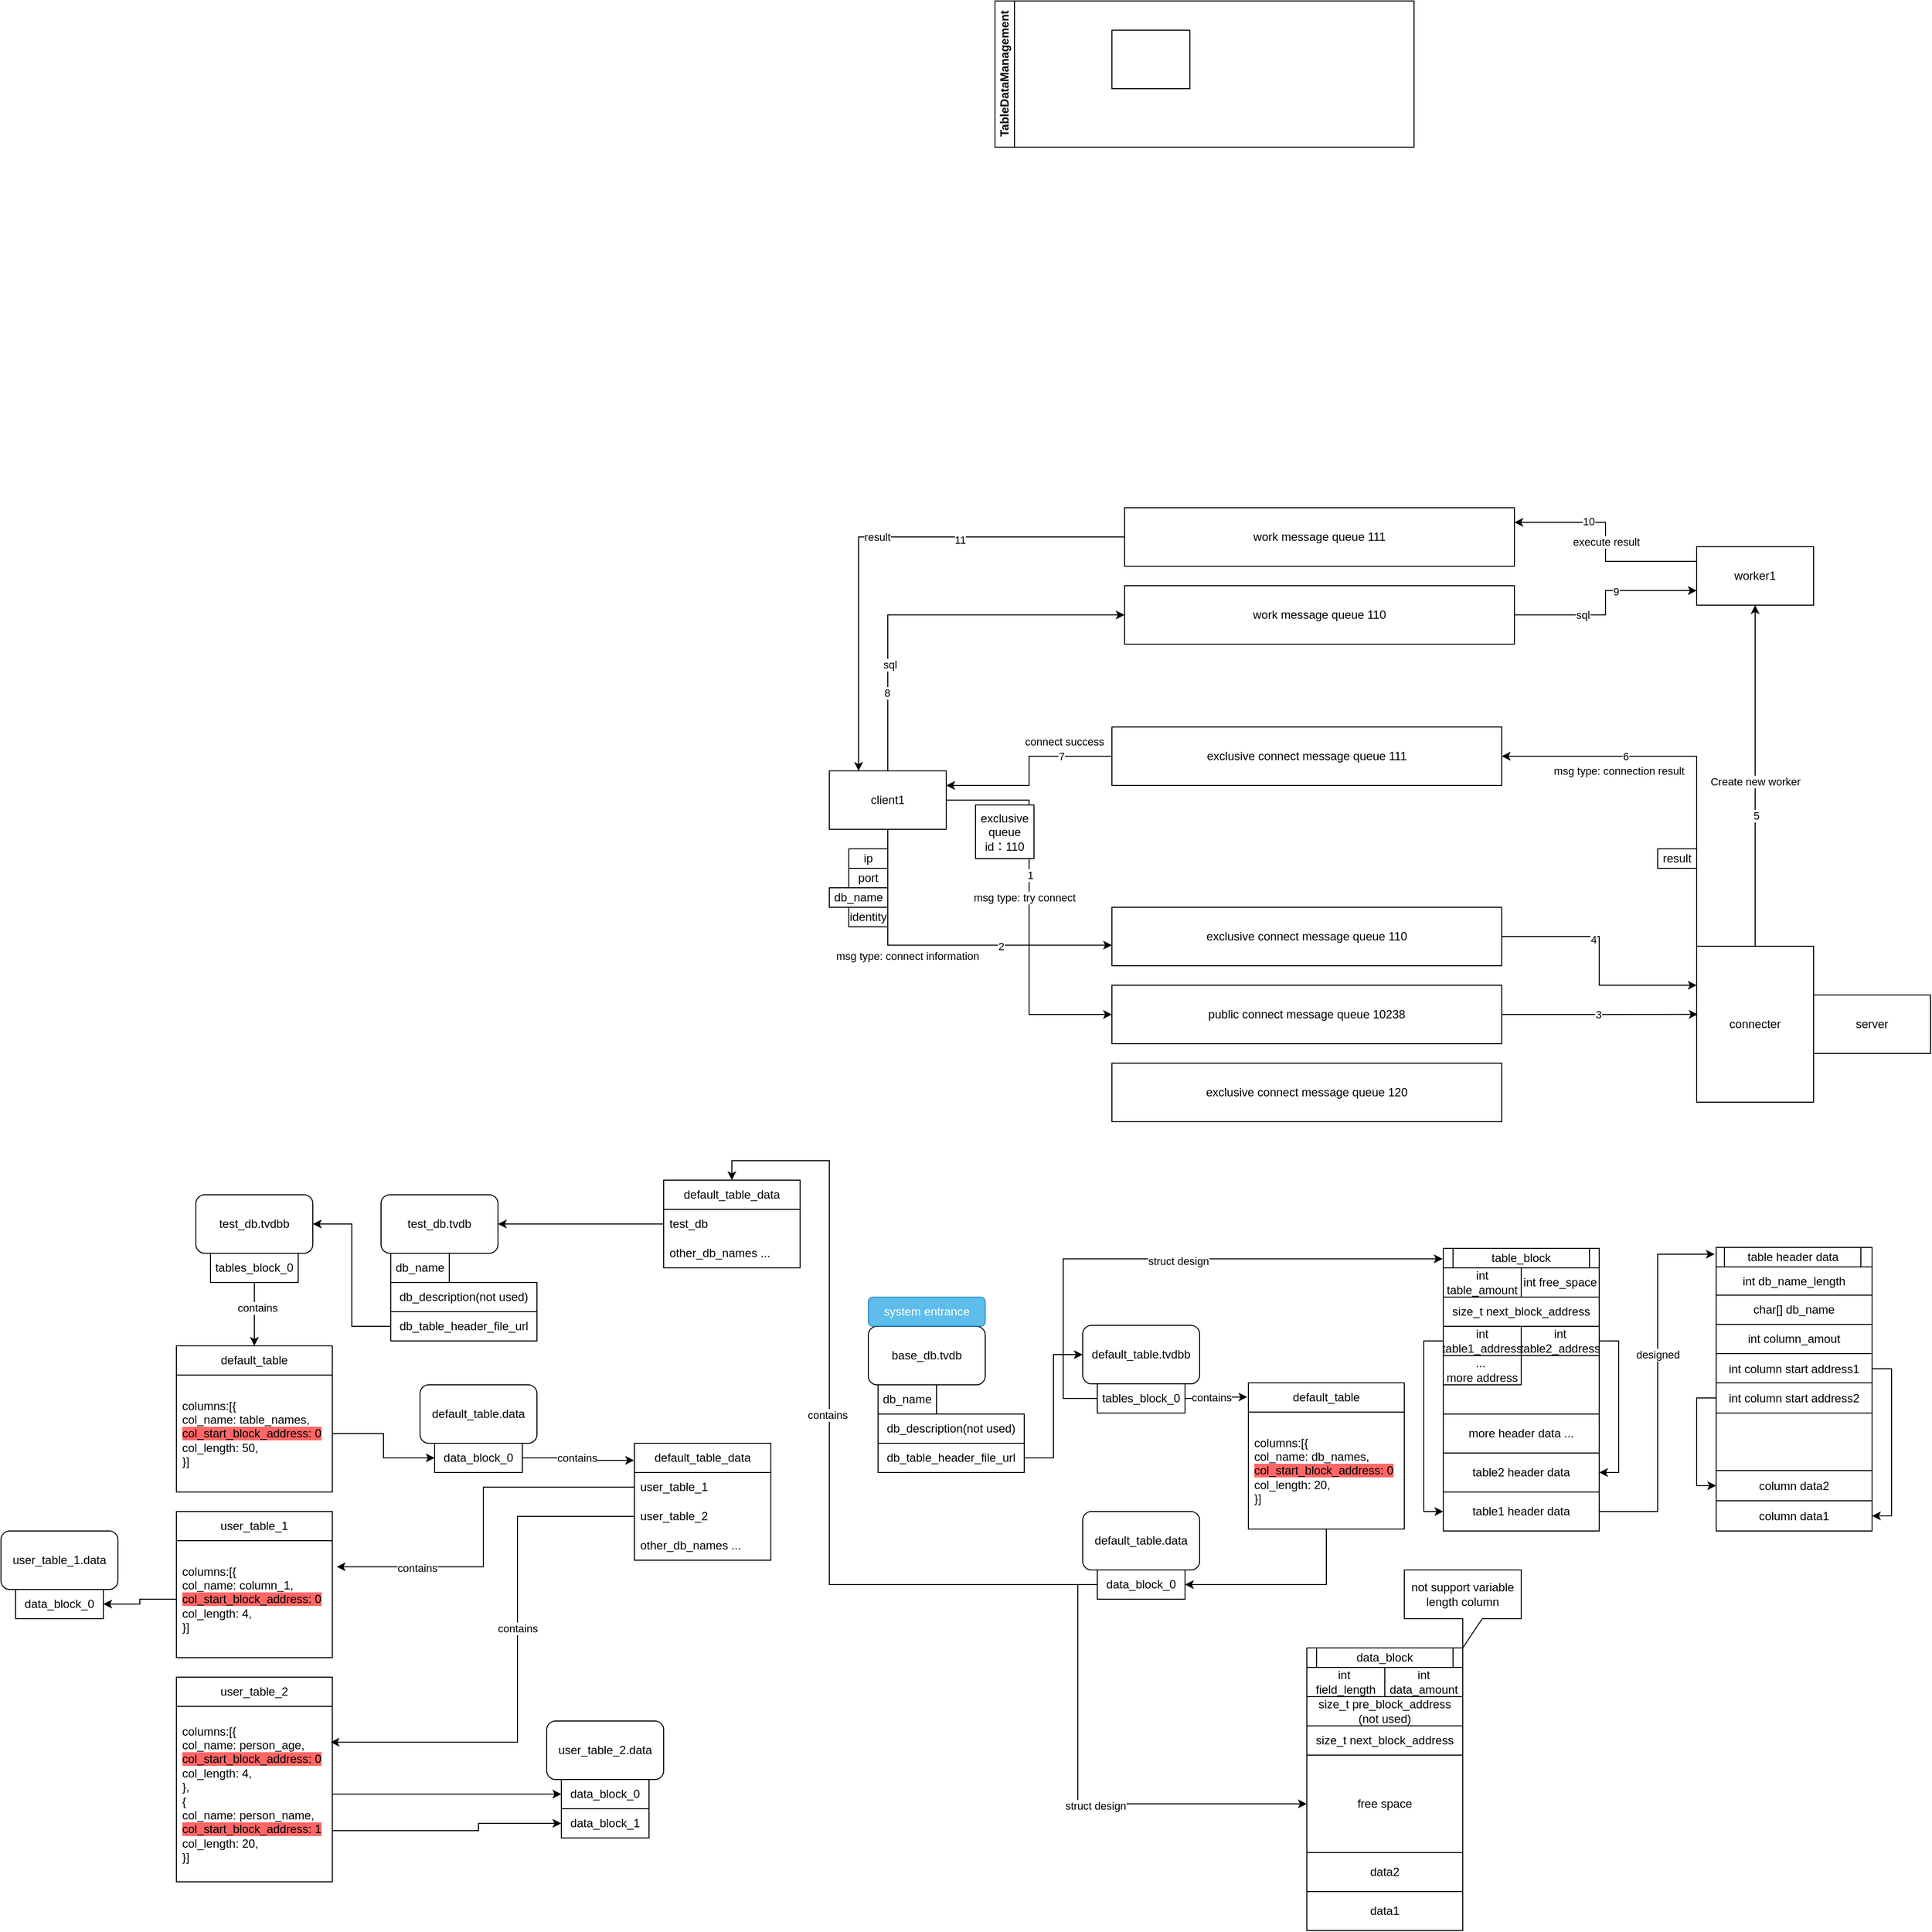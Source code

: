 <mxfile version="24.7.6">
  <diagram id="prtHgNgQTEPvFCAcTncT" name="Page-1">
    <mxGraphModel dx="4122" dy="2611" grid="1" gridSize="10" guides="1" tooltips="1" connect="1" arrows="1" fold="1" page="1" pageScale="1" pageWidth="827" pageHeight="1169" math="0" shadow="0">
      <root>
        <mxCell id="0" />
        <mxCell id="1" parent="0" />
        <mxCell id="pAWtZwxP5FSCRlnZUNa0-45" style="edgeStyle=orthogonalEdgeStyle;rounded=0;orthogonalLoop=1;jettySize=auto;html=1;exitX=1;exitY=0.5;exitDx=0;exitDy=0;entryX=0;entryY=0.5;entryDx=0;entryDy=0;" edge="1" parent="1" source="pAWtZwxP5FSCRlnZUNa0-26" target="pAWtZwxP5FSCRlnZUNa0-30">
          <mxGeometry relative="1" as="geometry" />
        </mxCell>
        <mxCell id="pAWtZwxP5FSCRlnZUNa0-46" value="1" style="edgeLabel;html=1;align=center;verticalAlign=middle;resizable=0;points=[];" vertex="1" connectable="0" parent="pAWtZwxP5FSCRlnZUNa0-45">
          <mxGeometry x="-0.168" y="1" relative="1" as="geometry">
            <mxPoint as="offset" />
          </mxGeometry>
        </mxCell>
        <mxCell id="pAWtZwxP5FSCRlnZUNa0-56" value="msg type: try connect" style="edgeLabel;html=1;align=center;verticalAlign=middle;resizable=0;points=[];" vertex="1" connectable="0" parent="pAWtZwxP5FSCRlnZUNa0-45">
          <mxGeometry x="0.057" y="-1" relative="1" as="geometry">
            <mxPoint x="-4" y="-21" as="offset" />
          </mxGeometry>
        </mxCell>
        <mxCell id="pAWtZwxP5FSCRlnZUNa0-76" style="edgeStyle=orthogonalEdgeStyle;rounded=0;orthogonalLoop=1;jettySize=auto;html=1;exitX=0.5;exitY=0;exitDx=0;exitDy=0;entryX=0;entryY=0.5;entryDx=0;entryDy=0;" edge="1" parent="1" source="pAWtZwxP5FSCRlnZUNa0-26" target="pAWtZwxP5FSCRlnZUNa0-71">
          <mxGeometry relative="1" as="geometry" />
        </mxCell>
        <mxCell id="pAWtZwxP5FSCRlnZUNa0-78" value="sql" style="edgeLabel;html=1;align=center;verticalAlign=middle;resizable=0;points=[];" vertex="1" connectable="0" parent="pAWtZwxP5FSCRlnZUNa0-76">
          <mxGeometry x="-0.46" y="-2" relative="1" as="geometry">
            <mxPoint as="offset" />
          </mxGeometry>
        </mxCell>
        <mxCell id="pAWtZwxP5FSCRlnZUNa0-82" value="8" style="edgeLabel;html=1;align=center;verticalAlign=middle;resizable=0;points=[];" vertex="1" connectable="0" parent="pAWtZwxP5FSCRlnZUNa0-76">
          <mxGeometry x="-0.601" y="1" relative="1" as="geometry">
            <mxPoint as="offset" />
          </mxGeometry>
        </mxCell>
        <mxCell id="pAWtZwxP5FSCRlnZUNa0-26" value="client1" style="rounded=0;whiteSpace=wrap;html=1;" vertex="1" parent="1">
          <mxGeometry x="-90" y="600" width="120" height="60" as="geometry" />
        </mxCell>
        <mxCell id="pAWtZwxP5FSCRlnZUNa0-27" value="server" style="rounded=0;whiteSpace=wrap;html=1;" vertex="1" parent="1">
          <mxGeometry x="920" y="830" width="120" height="60" as="geometry" />
        </mxCell>
        <mxCell id="pAWtZwxP5FSCRlnZUNa0-53" style="edgeStyle=orthogonalEdgeStyle;rounded=0;orthogonalLoop=1;jettySize=auto;html=1;exitX=0;exitY=0;exitDx=0;exitDy=0;entryX=1;entryY=0.5;entryDx=0;entryDy=0;" edge="1" parent="1" source="pAWtZwxP5FSCRlnZUNa0-28" target="pAWtZwxP5FSCRlnZUNa0-66">
          <mxGeometry relative="1" as="geometry" />
        </mxCell>
        <mxCell id="pAWtZwxP5FSCRlnZUNa0-54" value="6" style="edgeLabel;html=1;align=center;verticalAlign=middle;resizable=0;points=[];" vertex="1" connectable="0" parent="pAWtZwxP5FSCRlnZUNa0-53">
          <mxGeometry x="0.359" relative="1" as="geometry">
            <mxPoint as="offset" />
          </mxGeometry>
        </mxCell>
        <mxCell id="pAWtZwxP5FSCRlnZUNa0-59" value="&lt;span style=&quot;color: rgba(0, 0, 0, 0); font-family: monospace; font-size: 0px; text-align: start; background-color: rgb(251, 251, 251);&quot;&gt;%3CmxGraphModel%3E%3Croot%3E%3CmxCell%20id%3D%220%22%2F%3E%3CmxCell%20id%3D%221%22%20parent%3D%220%22%2F%3E%3CmxCell%20id%3D%222%22%20value%3D%22msg%20type%3A%20try%20connect%22%20style%3D%22edgeLabel%3Bhtml%3D1%3Balign%3Dcenter%3BverticalAlign%3Dmiddle%3Bresizable%3D0%3Bpoints%3D%5B%5D%3B%22%20vertex%3D%221%22%20connectable%3D%220%22%20parent%3D%221%22%3E%3CmxGeometry%20x%3D%22190%22%20y%3D%22719.931%22%20as%3D%22geometry%22%2F%3E%3C%2FmxCell%3E%3C%2Froot%3E%3C%2FmxGraphModel%3E&lt;/span&gt;" style="edgeLabel;html=1;align=center;verticalAlign=middle;resizable=0;points=[];" vertex="1" connectable="0" parent="pAWtZwxP5FSCRlnZUNa0-53">
          <mxGeometry x="0.004" relative="1" as="geometry">
            <mxPoint as="offset" />
          </mxGeometry>
        </mxCell>
        <mxCell id="pAWtZwxP5FSCRlnZUNa0-60" value="msg type: connection result" style="edgeLabel;html=1;align=center;verticalAlign=middle;resizable=0;points=[];" vertex="1" connectable="0" parent="pAWtZwxP5FSCRlnZUNa0-53">
          <mxGeometry x="0.013" y="-2" relative="1" as="geometry">
            <mxPoint x="-75" y="17" as="offset" />
          </mxGeometry>
        </mxCell>
        <mxCell id="pAWtZwxP5FSCRlnZUNa0-64" style="edgeStyle=orthogonalEdgeStyle;rounded=0;orthogonalLoop=1;jettySize=auto;html=1;exitX=0.5;exitY=0;exitDx=0;exitDy=0;entryX=0.5;entryY=1;entryDx=0;entryDy=0;" edge="1" parent="1" source="pAWtZwxP5FSCRlnZUNa0-28" target="pAWtZwxP5FSCRlnZUNa0-29">
          <mxGeometry relative="1" as="geometry" />
        </mxCell>
        <mxCell id="pAWtZwxP5FSCRlnZUNa0-65" value="Create new worker" style="edgeLabel;html=1;align=center;verticalAlign=middle;resizable=0;points=[];" vertex="1" connectable="0" parent="pAWtZwxP5FSCRlnZUNa0-64">
          <mxGeometry x="0.061" y="1" relative="1" as="geometry">
            <mxPoint x="1" y="16" as="offset" />
          </mxGeometry>
        </mxCell>
        <mxCell id="pAWtZwxP5FSCRlnZUNa0-69" value="5" style="edgeLabel;html=1;align=center;verticalAlign=middle;resizable=0;points=[];" vertex="1" connectable="0" parent="pAWtZwxP5FSCRlnZUNa0-64">
          <mxGeometry x="-0.233" y="-1" relative="1" as="geometry">
            <mxPoint as="offset" />
          </mxGeometry>
        </mxCell>
        <mxCell id="pAWtZwxP5FSCRlnZUNa0-28" value="connecter" style="rounded=0;whiteSpace=wrap;html=1;" vertex="1" parent="1">
          <mxGeometry x="800" y="780" width="120" height="160" as="geometry" />
        </mxCell>
        <mxCell id="pAWtZwxP5FSCRlnZUNa0-72" style="edgeStyle=orthogonalEdgeStyle;rounded=0;orthogonalLoop=1;jettySize=auto;html=1;exitX=0;exitY=0.25;exitDx=0;exitDy=0;entryX=1;entryY=0.25;entryDx=0;entryDy=0;" edge="1" parent="1" source="pAWtZwxP5FSCRlnZUNa0-29" target="pAWtZwxP5FSCRlnZUNa0-70">
          <mxGeometry relative="1" as="geometry" />
        </mxCell>
        <mxCell id="pAWtZwxP5FSCRlnZUNa0-79" value="execute result" style="edgeLabel;html=1;align=center;verticalAlign=middle;resizable=0;points=[];" vertex="1" connectable="0" parent="pAWtZwxP5FSCRlnZUNa0-72">
          <mxGeometry x="0.006" relative="1" as="geometry">
            <mxPoint as="offset" />
          </mxGeometry>
        </mxCell>
        <mxCell id="pAWtZwxP5FSCRlnZUNa0-84" value="10" style="edgeLabel;html=1;align=center;verticalAlign=middle;resizable=0;points=[];" vertex="1" connectable="0" parent="pAWtZwxP5FSCRlnZUNa0-72">
          <mxGeometry x="0.337" y="-1" relative="1" as="geometry">
            <mxPoint as="offset" />
          </mxGeometry>
        </mxCell>
        <mxCell id="pAWtZwxP5FSCRlnZUNa0-29" value="worker1" style="rounded=0;whiteSpace=wrap;html=1;" vertex="1" parent="1">
          <mxGeometry x="800" y="370" width="120" height="60" as="geometry" />
        </mxCell>
        <mxCell id="pAWtZwxP5FSCRlnZUNa0-47" style="edgeStyle=orthogonalEdgeStyle;rounded=0;orthogonalLoop=1;jettySize=auto;html=1;exitX=1;exitY=0.5;exitDx=0;exitDy=0;entryX=0.008;entryY=0.437;entryDx=0;entryDy=0;entryPerimeter=0;" edge="1" parent="1" source="pAWtZwxP5FSCRlnZUNa0-30" target="pAWtZwxP5FSCRlnZUNa0-28">
          <mxGeometry relative="1" as="geometry">
            <mxPoint x="690" y="860" as="targetPoint" />
          </mxGeometry>
        </mxCell>
        <mxCell id="pAWtZwxP5FSCRlnZUNa0-48" value="3" style="edgeLabel;html=1;align=center;verticalAlign=middle;resizable=0;points=[];" vertex="1" connectable="0" parent="pAWtZwxP5FSCRlnZUNa0-47">
          <mxGeometry x="-0.014" relative="1" as="geometry">
            <mxPoint as="offset" />
          </mxGeometry>
        </mxCell>
        <mxCell id="pAWtZwxP5FSCRlnZUNa0-30" value="public connect message queue 10238" style="rounded=0;whiteSpace=wrap;html=1;" vertex="1" parent="1">
          <mxGeometry x="200" y="820" width="400" height="60" as="geometry" />
        </mxCell>
        <mxCell id="pAWtZwxP5FSCRlnZUNa0-32" value="ip" style="rounded=0;whiteSpace=wrap;html=1;" vertex="1" parent="1">
          <mxGeometry x="-70" y="680" width="40" height="20" as="geometry" />
        </mxCell>
        <mxCell id="pAWtZwxP5FSCRlnZUNa0-33" value="db_name" style="rounded=0;whiteSpace=wrap;html=1;" vertex="1" parent="1">
          <mxGeometry x="-90" y="720" width="60" height="20" as="geometry" />
        </mxCell>
        <mxCell id="pAWtZwxP5FSCRlnZUNa0-34" value="port" style="rounded=0;whiteSpace=wrap;html=1;" vertex="1" parent="1">
          <mxGeometry x="-70" y="700" width="40" height="20" as="geometry" />
        </mxCell>
        <mxCell id="pAWtZwxP5FSCRlnZUNa0-35" value="identity" style="rounded=0;whiteSpace=wrap;html=1;" vertex="1" parent="1">
          <mxGeometry x="-70" y="740" width="40" height="20" as="geometry" />
        </mxCell>
        <mxCell id="pAWtZwxP5FSCRlnZUNa0-51" style="edgeStyle=orthogonalEdgeStyle;rounded=0;orthogonalLoop=1;jettySize=auto;html=1;exitX=1;exitY=0.5;exitDx=0;exitDy=0;entryX=0;entryY=0.25;entryDx=0;entryDy=0;" edge="1" parent="1" source="pAWtZwxP5FSCRlnZUNa0-36" target="pAWtZwxP5FSCRlnZUNa0-28">
          <mxGeometry relative="1" as="geometry" />
        </mxCell>
        <mxCell id="pAWtZwxP5FSCRlnZUNa0-52" value="4" style="edgeLabel;html=1;align=center;verticalAlign=middle;resizable=0;points=[];" vertex="1" connectable="0" parent="pAWtZwxP5FSCRlnZUNa0-51">
          <mxGeometry x="-0.248" y="-3" relative="1" as="geometry">
            <mxPoint as="offset" />
          </mxGeometry>
        </mxCell>
        <mxCell id="pAWtZwxP5FSCRlnZUNa0-36" value="exclusive connect message queue 110" style="rounded=0;whiteSpace=wrap;html=1;" vertex="1" parent="1">
          <mxGeometry x="200" y="740" width="400" height="60" as="geometry" />
        </mxCell>
        <mxCell id="pAWtZwxP5FSCRlnZUNa0-37" value="exclusive queue id：110" style="rounded=0;whiteSpace=wrap;html=1;" vertex="1" parent="1">
          <mxGeometry x="60" y="635" width="60" height="55" as="geometry" />
        </mxCell>
        <mxCell id="pAWtZwxP5FSCRlnZUNa0-44" value="exclusive connect message queue 120" style="rounded=0;whiteSpace=wrap;html=1;" vertex="1" parent="1">
          <mxGeometry x="200" y="900" width="400" height="60" as="geometry" />
        </mxCell>
        <mxCell id="pAWtZwxP5FSCRlnZUNa0-49" style="edgeStyle=orthogonalEdgeStyle;rounded=0;orthogonalLoop=1;jettySize=auto;html=1;exitX=0.5;exitY=1;exitDx=0;exitDy=0;entryX=0;entryY=0.648;entryDx=0;entryDy=0;entryPerimeter=0;" edge="1" parent="1" source="pAWtZwxP5FSCRlnZUNa0-26" target="pAWtZwxP5FSCRlnZUNa0-36">
          <mxGeometry relative="1" as="geometry" />
        </mxCell>
        <mxCell id="pAWtZwxP5FSCRlnZUNa0-50" value="2" style="edgeLabel;html=1;align=center;verticalAlign=middle;resizable=0;points=[];" vertex="1" connectable="0" parent="pAWtZwxP5FSCRlnZUNa0-49">
          <mxGeometry x="0.348" y="-1" relative="1" as="geometry">
            <mxPoint as="offset" />
          </mxGeometry>
        </mxCell>
        <mxCell id="pAWtZwxP5FSCRlnZUNa0-57" value="msg type: connect information" style="edgeLabel;html=1;align=center;verticalAlign=middle;resizable=0;points=[];" vertex="1" connectable="0" parent="pAWtZwxP5FSCRlnZUNa0-49">
          <mxGeometry x="0.078" y="-1" relative="1" as="geometry">
            <mxPoint x="-49" y="10" as="offset" />
          </mxGeometry>
        </mxCell>
        <mxCell id="pAWtZwxP5FSCRlnZUNa0-55" value="result" style="rounded=0;whiteSpace=wrap;html=1;" vertex="1" parent="1">
          <mxGeometry x="760" y="680" width="40" height="20" as="geometry" />
        </mxCell>
        <mxCell id="dNxyNK7c78bLwvsdeMH5-21" value="TableDataManagement" style="swimlane;html=1;startSize=20;horizontal=0;" parent="1" vertex="1">
          <mxGeometry x="80" y="-190" width="430" height="150" as="geometry" />
        </mxCell>
        <mxCell id="dNxyNK7c78bLwvsdeMH5-26" value="" style="rounded=0;whiteSpace=wrap;html=1;fontFamily=Helvetica;fontSize=12;fontColor=#000000;align=center;" parent="dNxyNK7c78bLwvsdeMH5-21" vertex="1">
          <mxGeometry x="120" y="30" width="80" height="60" as="geometry" />
        </mxCell>
        <mxCell id="pAWtZwxP5FSCRlnZUNa0-67" style="edgeStyle=orthogonalEdgeStyle;rounded=0;orthogonalLoop=1;jettySize=auto;html=1;exitX=0;exitY=0.5;exitDx=0;exitDy=0;entryX=1;entryY=0.25;entryDx=0;entryDy=0;" edge="1" parent="1" source="pAWtZwxP5FSCRlnZUNa0-66" target="pAWtZwxP5FSCRlnZUNa0-26">
          <mxGeometry relative="1" as="geometry" />
        </mxCell>
        <mxCell id="pAWtZwxP5FSCRlnZUNa0-75" value="7" style="edgeLabel;html=1;align=center;verticalAlign=middle;resizable=0;points=[];" vertex="1" connectable="0" parent="pAWtZwxP5FSCRlnZUNa0-67">
          <mxGeometry x="-0.475" relative="1" as="geometry">
            <mxPoint as="offset" />
          </mxGeometry>
        </mxCell>
        <mxCell id="pAWtZwxP5FSCRlnZUNa0-77" value="connect success" style="edgeLabel;html=1;align=center;verticalAlign=middle;resizable=0;points=[];" vertex="1" connectable="0" parent="pAWtZwxP5FSCRlnZUNa0-67">
          <mxGeometry x="0.452" relative="1" as="geometry">
            <mxPoint x="66" y="-45" as="offset" />
          </mxGeometry>
        </mxCell>
        <mxCell id="pAWtZwxP5FSCRlnZUNa0-66" value="exclusive connect message queue 111" style="rounded=0;whiteSpace=wrap;html=1;" vertex="1" parent="1">
          <mxGeometry x="200" y="555" width="400" height="60" as="geometry" />
        </mxCell>
        <mxCell id="pAWtZwxP5FSCRlnZUNa0-80" style="edgeStyle=orthogonalEdgeStyle;rounded=0;orthogonalLoop=1;jettySize=auto;html=1;exitX=0;exitY=0.5;exitDx=0;exitDy=0;entryX=0.25;entryY=0;entryDx=0;entryDy=0;" edge="1" parent="1" source="pAWtZwxP5FSCRlnZUNa0-70" target="pAWtZwxP5FSCRlnZUNa0-26">
          <mxGeometry relative="1" as="geometry" />
        </mxCell>
        <mxCell id="pAWtZwxP5FSCRlnZUNa0-81" value="result" style="edgeLabel;html=1;align=center;verticalAlign=middle;resizable=0;points=[];" vertex="1" connectable="0" parent="pAWtZwxP5FSCRlnZUNa0-80">
          <mxGeometry x="-0.008" relative="1" as="geometry">
            <mxPoint as="offset" />
          </mxGeometry>
        </mxCell>
        <mxCell id="pAWtZwxP5FSCRlnZUNa0-85" value="11" style="edgeLabel;html=1;align=center;verticalAlign=middle;resizable=0;points=[];" vertex="1" connectable="0" parent="pAWtZwxP5FSCRlnZUNa0-80">
          <mxGeometry x="-0.341" y="3" relative="1" as="geometry">
            <mxPoint as="offset" />
          </mxGeometry>
        </mxCell>
        <mxCell id="pAWtZwxP5FSCRlnZUNa0-70" value="work message queue 111" style="rounded=0;whiteSpace=wrap;html=1;" vertex="1" parent="1">
          <mxGeometry x="213" y="330" width="400" height="60" as="geometry" />
        </mxCell>
        <mxCell id="pAWtZwxP5FSCRlnZUNa0-73" style="edgeStyle=orthogonalEdgeStyle;rounded=0;orthogonalLoop=1;jettySize=auto;html=1;exitX=1;exitY=0.5;exitDx=0;exitDy=0;entryX=0;entryY=0.75;entryDx=0;entryDy=0;" edge="1" parent="1" source="pAWtZwxP5FSCRlnZUNa0-71" target="pAWtZwxP5FSCRlnZUNa0-29">
          <mxGeometry relative="1" as="geometry" />
        </mxCell>
        <mxCell id="pAWtZwxP5FSCRlnZUNa0-74" value="sql" style="edgeLabel;html=1;align=center;verticalAlign=middle;resizable=0;points=[];" vertex="1" connectable="0" parent="pAWtZwxP5FSCRlnZUNa0-73">
          <mxGeometry x="-0.342" relative="1" as="geometry">
            <mxPoint as="offset" />
          </mxGeometry>
        </mxCell>
        <mxCell id="pAWtZwxP5FSCRlnZUNa0-83" value="9" style="edgeLabel;html=1;align=center;verticalAlign=middle;resizable=0;points=[];" vertex="1" connectable="0" parent="pAWtZwxP5FSCRlnZUNa0-73">
          <mxGeometry x="0.218" y="-1" relative="1" as="geometry">
            <mxPoint as="offset" />
          </mxGeometry>
        </mxCell>
        <mxCell id="pAWtZwxP5FSCRlnZUNa0-71" value="work message queue 110" style="rounded=0;whiteSpace=wrap;html=1;" vertex="1" parent="1">
          <mxGeometry x="213" y="410" width="400" height="60" as="geometry" />
        </mxCell>
        <mxCell id="pAWtZwxP5FSCRlnZUNa0-87" value="db_name" style="rounded=0;whiteSpace=wrap;html=1;" vertex="1" parent="1">
          <mxGeometry x="-40" y="1230" width="60" height="30" as="geometry" />
        </mxCell>
        <mxCell id="pAWtZwxP5FSCRlnZUNa0-88" value="db_description(not used)" style="rounded=0;whiteSpace=wrap;html=1;" vertex="1" parent="1">
          <mxGeometry x="-40" y="1260" width="150" height="30" as="geometry" />
        </mxCell>
        <mxCell id="pAWtZwxP5FSCRlnZUNa0-133" style="edgeStyle=orthogonalEdgeStyle;rounded=0;orthogonalLoop=1;jettySize=auto;html=1;exitX=1;exitY=0.5;exitDx=0;exitDy=0;entryX=0;entryY=0.5;entryDx=0;entryDy=0;" edge="1" parent="1" source="pAWtZwxP5FSCRlnZUNa0-89" target="pAWtZwxP5FSCRlnZUNa0-91">
          <mxGeometry relative="1" as="geometry" />
        </mxCell>
        <mxCell id="pAWtZwxP5FSCRlnZUNa0-89" value="db_table_header_file_url" style="rounded=0;whiteSpace=wrap;html=1;" vertex="1" parent="1">
          <mxGeometry x="-40" y="1290" width="150" height="30" as="geometry" />
        </mxCell>
        <mxCell id="pAWtZwxP5FSCRlnZUNa0-90" value="base_db.tvdb" style="rounded=1;whiteSpace=wrap;html=1;" vertex="1" parent="1">
          <mxGeometry x="-50" y="1170" width="120" height="60" as="geometry" />
        </mxCell>
        <mxCell id="pAWtZwxP5FSCRlnZUNa0-91" value="default_table.tvdbb" style="rounded=1;whiteSpace=wrap;html=1;" vertex="1" parent="1">
          <mxGeometry x="170" y="1169" width="120" height="60" as="geometry" />
        </mxCell>
        <mxCell id="pAWtZwxP5FSCRlnZUNa0-134" style="edgeStyle=orthogonalEdgeStyle;rounded=0;orthogonalLoop=1;jettySize=auto;html=1;exitX=1;exitY=0.5;exitDx=0;exitDy=0;entryX=-0.007;entryY=0.097;entryDx=0;entryDy=0;entryPerimeter=0;" edge="1" parent="1" source="pAWtZwxP5FSCRlnZUNa0-92" target="pAWtZwxP5FSCRlnZUNa0-93">
          <mxGeometry relative="1" as="geometry" />
        </mxCell>
        <mxCell id="pAWtZwxP5FSCRlnZUNa0-135" value="contains" style="edgeLabel;html=1;align=center;verticalAlign=middle;resizable=0;points=[];" vertex="1" connectable="0" parent="pAWtZwxP5FSCRlnZUNa0-134">
          <mxGeometry x="-0.191" y="1" relative="1" as="geometry">
            <mxPoint as="offset" />
          </mxGeometry>
        </mxCell>
        <mxCell id="pAWtZwxP5FSCRlnZUNa0-92" value="tables_block_0" style="rounded=0;whiteSpace=wrap;html=1;" vertex="1" parent="1">
          <mxGeometry x="185" y="1229" width="90" height="30" as="geometry" />
        </mxCell>
        <mxCell id="pAWtZwxP5FSCRlnZUNa0-139" style="edgeStyle=orthogonalEdgeStyle;rounded=0;orthogonalLoop=1;jettySize=auto;html=1;exitX=0.5;exitY=1;exitDx=0;exitDy=0;entryX=1;entryY=0.5;entryDx=0;entryDy=0;" edge="1" parent="1" source="pAWtZwxP5FSCRlnZUNa0-93" target="pAWtZwxP5FSCRlnZUNa0-98">
          <mxGeometry relative="1" as="geometry" />
        </mxCell>
        <mxCell id="pAWtZwxP5FSCRlnZUNa0-93" value="default_table" style="swimlane;fontStyle=0;childLayout=stackLayout;horizontal=1;startSize=30;horizontalStack=0;resizeParent=1;resizeParentMax=0;resizeLast=0;collapsible=1;marginBottom=0;whiteSpace=wrap;html=1;" vertex="1" parent="1">
          <mxGeometry x="340" y="1228" width="160" height="150" as="geometry" />
        </mxCell>
        <mxCell id="pAWtZwxP5FSCRlnZUNa0-94" value="&lt;div style=&quot;text-align: left;&quot;&gt;&lt;span style=&quot;text-align: center; background-color: initial;&quot;&gt;columns:&lt;/span&gt;&lt;span style=&quot;background-color: initial; text-align: center;&quot;&gt;[&lt;/span&gt;&lt;span style=&quot;background-color: initial; text-align: center;&quot;&gt;{&lt;/span&gt;&lt;/div&gt;&lt;div style=&quot;text-align: left;&quot;&gt;&lt;span style=&quot;background-color: initial; text-align: center;&quot;&gt;col_name:&lt;/span&gt;&lt;span style=&quot;text-align: center; background-color: initial;&quot;&gt;&amp;nbsp;db_names, &lt;/span&gt;&lt;span style=&quot;text-align: center; background-color: rgb(255, 102, 102);&quot;&gt;col_start_block_address: 0&lt;/span&gt;&lt;/div&gt;&lt;div style=&quot;text-align: left;&quot;&gt;&lt;span style=&quot;background-color: initial; text-align: center;&quot;&gt;col_length:&lt;/span&gt;&lt;span style=&quot;background-color: initial; text-align: center;&quot;&gt;&amp;nbsp;20,&lt;/span&gt;&lt;span style=&quot;background-color: initial; text-align: center;&quot;&gt;&lt;br&gt;&lt;/span&gt;&lt;/div&gt;&lt;div style=&quot;text-align: left;&quot;&gt;&lt;span style=&quot;background-color: initial; text-align: center;&quot;&gt;}&lt;/span&gt;&lt;span style=&quot;background-color: initial; text-align: center;&quot;&gt;]&lt;/span&gt;&lt;/div&gt;" style="text;strokeColor=none;fillColor=none;align=left;verticalAlign=middle;spacingLeft=4;spacingRight=4;overflow=hidden;points=[[0,0.5],[1,0.5]];portConstraint=eastwest;rotatable=0;whiteSpace=wrap;html=1;" vertex="1" parent="pAWtZwxP5FSCRlnZUNa0-93">
          <mxGeometry y="30" width="160" height="120" as="geometry" />
        </mxCell>
        <mxCell id="pAWtZwxP5FSCRlnZUNa0-97" value="default_table.data" style="rounded=1;whiteSpace=wrap;html=1;" vertex="1" parent="1">
          <mxGeometry x="170" y="1360" width="120" height="60" as="geometry" />
        </mxCell>
        <mxCell id="pAWtZwxP5FSCRlnZUNa0-170" style="edgeStyle=orthogonalEdgeStyle;rounded=0;orthogonalLoop=1;jettySize=auto;html=1;exitX=0;exitY=0.5;exitDx=0;exitDy=0;entryX=0;entryY=0.5;entryDx=0;entryDy=0;" edge="1" parent="1" source="pAWtZwxP5FSCRlnZUNa0-98" target="pAWtZwxP5FSCRlnZUNa0-168">
          <mxGeometry relative="1" as="geometry" />
        </mxCell>
        <mxCell id="pAWtZwxP5FSCRlnZUNa0-171" value="struct design" style="edgeLabel;html=1;align=center;verticalAlign=middle;resizable=0;points=[];" vertex="1" connectable="0" parent="pAWtZwxP5FSCRlnZUNa0-170">
          <mxGeometry x="0.093" y="-2" relative="1" as="geometry">
            <mxPoint as="offset" />
          </mxGeometry>
        </mxCell>
        <mxCell id="pAWtZwxP5FSCRlnZUNa0-182" style="edgeStyle=orthogonalEdgeStyle;rounded=0;orthogonalLoop=1;jettySize=auto;html=1;exitX=0;exitY=0.5;exitDx=0;exitDy=0;entryX=0.5;entryY=0;entryDx=0;entryDy=0;" edge="1" parent="1" source="pAWtZwxP5FSCRlnZUNa0-98" target="pAWtZwxP5FSCRlnZUNa0-177">
          <mxGeometry relative="1" as="geometry">
            <Array as="points">
              <mxPoint x="-90" y="1435" />
              <mxPoint x="-90" y="1000" />
              <mxPoint x="-190" y="1000" />
            </Array>
          </mxGeometry>
        </mxCell>
        <mxCell id="pAWtZwxP5FSCRlnZUNa0-183" value="contains" style="edgeLabel;html=1;align=center;verticalAlign=middle;resizable=0;points=[];" vertex="1" connectable="0" parent="pAWtZwxP5FSCRlnZUNa0-182">
          <mxGeometry x="0.083" y="2" relative="1" as="geometry">
            <mxPoint as="offset" />
          </mxGeometry>
        </mxCell>
        <mxCell id="pAWtZwxP5FSCRlnZUNa0-98" value="data_block_0" style="rounded=0;whiteSpace=wrap;html=1;" vertex="1" parent="1">
          <mxGeometry x="185" y="1420" width="90" height="30" as="geometry" />
        </mxCell>
        <mxCell id="pAWtZwxP5FSCRlnZUNa0-102" value="" style="rounded=0;whiteSpace=wrap;html=1;" vertex="1" parent="1">
          <mxGeometry x="540" y="1090" width="160" height="250" as="geometry" />
        </mxCell>
        <mxCell id="pAWtZwxP5FSCRlnZUNa0-103" value="table_block" style="rounded=0;whiteSpace=wrap;html=1;" vertex="1" parent="1">
          <mxGeometry x="550" y="1090" width="140" height="20" as="geometry" />
        </mxCell>
        <mxCell id="pAWtZwxP5FSCRlnZUNa0-104" value="" style="rounded=0;whiteSpace=wrap;html=1;" vertex="1" parent="1">
          <mxGeometry x="540" y="1110" width="160" height="230" as="geometry" />
        </mxCell>
        <mxCell id="pAWtZwxP5FSCRlnZUNa0-105" value="int table_amount" style="rounded=0;whiteSpace=wrap;html=1;" vertex="1" parent="1">
          <mxGeometry x="540" y="1110" width="80" height="30" as="geometry" />
        </mxCell>
        <mxCell id="pAWtZwxP5FSCRlnZUNa0-106" value="int free_space" style="rounded=0;whiteSpace=wrap;html=1;" vertex="1" parent="1">
          <mxGeometry x="620" y="1110" width="80" height="30" as="geometry" />
        </mxCell>
        <mxCell id="pAWtZwxP5FSCRlnZUNa0-107" value="size_t next_block_address" style="rounded=0;whiteSpace=wrap;html=1;" vertex="1" parent="1">
          <mxGeometry x="540" y="1140" width="160" height="30" as="geometry" />
        </mxCell>
        <mxCell id="pAWtZwxP5FSCRlnZUNa0-114" style="edgeStyle=orthogonalEdgeStyle;rounded=0;orthogonalLoop=1;jettySize=auto;html=1;exitX=0;exitY=0.5;exitDx=0;exitDy=0;entryX=0;entryY=0.5;entryDx=0;entryDy=0;" edge="1" parent="1" source="pAWtZwxP5FSCRlnZUNa0-108" target="pAWtZwxP5FSCRlnZUNa0-111">
          <mxGeometry relative="1" as="geometry" />
        </mxCell>
        <mxCell id="pAWtZwxP5FSCRlnZUNa0-108" value="int table1_address" style="rounded=0;whiteSpace=wrap;html=1;" vertex="1" parent="1">
          <mxGeometry x="540" y="1170" width="80" height="30" as="geometry" />
        </mxCell>
        <mxCell id="pAWtZwxP5FSCRlnZUNa0-115" style="edgeStyle=orthogonalEdgeStyle;rounded=0;orthogonalLoop=1;jettySize=auto;html=1;exitX=1;exitY=0.5;exitDx=0;exitDy=0;entryX=1;entryY=0.5;entryDx=0;entryDy=0;" edge="1" parent="1" source="pAWtZwxP5FSCRlnZUNa0-109" target="pAWtZwxP5FSCRlnZUNa0-112">
          <mxGeometry relative="1" as="geometry" />
        </mxCell>
        <mxCell id="pAWtZwxP5FSCRlnZUNa0-109" value="int table2_address" style="rounded=0;whiteSpace=wrap;html=1;" vertex="1" parent="1">
          <mxGeometry x="620" y="1170" width="80" height="30" as="geometry" />
        </mxCell>
        <mxCell id="pAWtZwxP5FSCRlnZUNa0-110" value="...&amp;nbsp;&lt;div&gt;more address&lt;/div&gt;" style="rounded=0;whiteSpace=wrap;html=1;" vertex="1" parent="1">
          <mxGeometry x="540" y="1200" width="80" height="30" as="geometry" />
        </mxCell>
        <mxCell id="pAWtZwxP5FSCRlnZUNa0-111" value="table1 header data" style="rounded=0;whiteSpace=wrap;html=1;" vertex="1" parent="1">
          <mxGeometry x="540" y="1340" width="160" height="40" as="geometry" />
        </mxCell>
        <mxCell id="pAWtZwxP5FSCRlnZUNa0-112" value="table2 header data" style="rounded=0;whiteSpace=wrap;html=1;" vertex="1" parent="1">
          <mxGeometry x="540" y="1300" width="160" height="40" as="geometry" />
        </mxCell>
        <mxCell id="pAWtZwxP5FSCRlnZUNa0-116" value="more header data ..." style="rounded=0;whiteSpace=wrap;html=1;" vertex="1" parent="1">
          <mxGeometry x="540" y="1260" width="160" height="40" as="geometry" />
        </mxCell>
        <mxCell id="pAWtZwxP5FSCRlnZUNa0-117" value="" style="rounded=0;whiteSpace=wrap;html=1;" vertex="1" parent="1">
          <mxGeometry x="820" y="1089" width="160" height="290" as="geometry" />
        </mxCell>
        <mxCell id="pAWtZwxP5FSCRlnZUNa0-118" value="table header data" style="rounded=0;whiteSpace=wrap;html=1;" vertex="1" parent="1">
          <mxGeometry x="828.5" y="1089" width="140" height="20" as="geometry" />
        </mxCell>
        <mxCell id="pAWtZwxP5FSCRlnZUNa0-119" value="int db_name_length" style="rounded=0;whiteSpace=wrap;html=1;" vertex="1" parent="1">
          <mxGeometry x="820" y="1109" width="160" height="30" as="geometry" />
        </mxCell>
        <mxCell id="pAWtZwxP5FSCRlnZUNa0-120" value="char[] db_name" style="rounded=0;whiteSpace=wrap;html=1;" vertex="1" parent="1">
          <mxGeometry x="820" y="1138" width="160" height="30" as="geometry" />
        </mxCell>
        <mxCell id="pAWtZwxP5FSCRlnZUNa0-121" value="int column_amout" style="rounded=0;whiteSpace=wrap;html=1;" vertex="1" parent="1">
          <mxGeometry x="820" y="1168" width="160" height="30" as="geometry" />
        </mxCell>
        <mxCell id="pAWtZwxP5FSCRlnZUNa0-127" style="edgeStyle=orthogonalEdgeStyle;rounded=0;orthogonalLoop=1;jettySize=auto;html=1;exitX=1;exitY=0.5;exitDx=0;exitDy=0;entryX=1;entryY=0.5;entryDx=0;entryDy=0;" edge="1" parent="1" source="pAWtZwxP5FSCRlnZUNa0-122" target="pAWtZwxP5FSCRlnZUNa0-124">
          <mxGeometry relative="1" as="geometry" />
        </mxCell>
        <mxCell id="pAWtZwxP5FSCRlnZUNa0-122" value="int column start address1" style="rounded=0;whiteSpace=wrap;html=1;" vertex="1" parent="1">
          <mxGeometry x="820" y="1198" width="160" height="31" as="geometry" />
        </mxCell>
        <mxCell id="pAWtZwxP5FSCRlnZUNa0-129" style="edgeStyle=orthogonalEdgeStyle;rounded=0;orthogonalLoop=1;jettySize=auto;html=1;exitX=0;exitY=0.5;exitDx=0;exitDy=0;entryX=0;entryY=0.5;entryDx=0;entryDy=0;" edge="1" parent="1" source="pAWtZwxP5FSCRlnZUNa0-123" target="pAWtZwxP5FSCRlnZUNa0-125">
          <mxGeometry relative="1" as="geometry" />
        </mxCell>
        <mxCell id="pAWtZwxP5FSCRlnZUNa0-123" value="int column start address2" style="rounded=0;whiteSpace=wrap;html=1;" vertex="1" parent="1">
          <mxGeometry x="820" y="1228" width="160" height="31" as="geometry" />
        </mxCell>
        <mxCell id="pAWtZwxP5FSCRlnZUNa0-124" value="column data1" style="rounded=0;whiteSpace=wrap;html=1;" vertex="1" parent="1">
          <mxGeometry x="820" y="1349" width="160" height="31" as="geometry" />
        </mxCell>
        <mxCell id="pAWtZwxP5FSCRlnZUNa0-125" value="column data2" style="rounded=0;whiteSpace=wrap;html=1;" vertex="1" parent="1">
          <mxGeometry x="820" y="1318" width="160" height="31" as="geometry" />
        </mxCell>
        <mxCell id="pAWtZwxP5FSCRlnZUNa0-130" style="edgeStyle=orthogonalEdgeStyle;rounded=0;orthogonalLoop=1;jettySize=auto;html=1;exitX=1;exitY=0.5;exitDx=0;exitDy=0;entryX=-0.009;entryY=0.024;entryDx=0;entryDy=0;entryPerimeter=0;" edge="1" parent="1" source="pAWtZwxP5FSCRlnZUNa0-111" target="pAWtZwxP5FSCRlnZUNa0-117">
          <mxGeometry relative="1" as="geometry" />
        </mxCell>
        <mxCell id="pAWtZwxP5FSCRlnZUNa0-131" value="designed" style="edgeLabel;html=1;align=center;verticalAlign=middle;resizable=0;points=[];" vertex="1" connectable="0" parent="pAWtZwxP5FSCRlnZUNa0-130">
          <mxGeometry x="0.155" relative="1" as="geometry">
            <mxPoint as="offset" />
          </mxGeometry>
        </mxCell>
        <mxCell id="pAWtZwxP5FSCRlnZUNa0-132" style="edgeStyle=orthogonalEdgeStyle;rounded=0;orthogonalLoop=1;jettySize=auto;html=1;exitX=0;exitY=0.5;exitDx=0;exitDy=0;entryX=-0.004;entryY=0.043;entryDx=0;entryDy=0;entryPerimeter=0;" edge="1" parent="1" source="pAWtZwxP5FSCRlnZUNa0-92" target="pAWtZwxP5FSCRlnZUNa0-102">
          <mxGeometry relative="1" as="geometry">
            <Array as="points">
              <mxPoint x="150" y="1244" />
              <mxPoint x="150" y="1101" />
            </Array>
          </mxGeometry>
        </mxCell>
        <mxCell id="pAWtZwxP5FSCRlnZUNa0-137" value="struct design" style="edgeLabel;html=1;align=center;verticalAlign=middle;resizable=0;points=[];" vertex="1" connectable="0" parent="pAWtZwxP5FSCRlnZUNa0-132">
          <mxGeometry x="0.044" y="-2" relative="1" as="geometry">
            <mxPoint x="-1" as="offset" />
          </mxGeometry>
        </mxCell>
        <mxCell id="pAWtZwxP5FSCRlnZUNa0-136" style="edgeStyle=orthogonalEdgeStyle;rounded=0;orthogonalLoop=1;jettySize=auto;html=1;exitX=0;exitY=0.5;exitDx=0;exitDy=0;entryX=1;entryY=0.5;entryDx=0;entryDy=0;" edge="1" parent="1" source="pAWtZwxP5FSCRlnZUNa0-101" target="pAWtZwxP5FSCRlnZUNa0-98">
          <mxGeometry relative="1" as="geometry" />
        </mxCell>
        <mxCell id="pAWtZwxP5FSCRlnZUNa0-153" value="" style="rounded=0;whiteSpace=wrap;html=1;" vertex="1" parent="1">
          <mxGeometry x="400" y="1500" width="160" height="250" as="geometry" />
        </mxCell>
        <mxCell id="pAWtZwxP5FSCRlnZUNa0-154" value="data_block" style="rounded=0;whiteSpace=wrap;html=1;" vertex="1" parent="1">
          <mxGeometry x="410" y="1500" width="140" height="20" as="geometry" />
        </mxCell>
        <mxCell id="pAWtZwxP5FSCRlnZUNa0-155" value="" style="rounded=0;whiteSpace=wrap;html=1;" vertex="1" parent="1">
          <mxGeometry x="400" y="1520" width="160" height="230" as="geometry" />
        </mxCell>
        <mxCell id="pAWtZwxP5FSCRlnZUNa0-156" value="int&amp;nbsp;&lt;div&gt;field_length&lt;/div&gt;" style="rounded=0;whiteSpace=wrap;html=1;" vertex="1" parent="1">
          <mxGeometry x="400" y="1520" width="80" height="30" as="geometry" />
        </mxCell>
        <mxCell id="pAWtZwxP5FSCRlnZUNa0-157" value="int data_amount" style="rounded=0;whiteSpace=wrap;html=1;" vertex="1" parent="1">
          <mxGeometry x="480" y="1520" width="80" height="30" as="geometry" />
        </mxCell>
        <mxCell id="pAWtZwxP5FSCRlnZUNa0-158" value="size_t pre_block_address&lt;div&gt;(not used)&lt;/div&gt;" style="rounded=0;whiteSpace=wrap;html=1;" vertex="1" parent="1">
          <mxGeometry x="400" y="1550" width="160" height="30" as="geometry" />
        </mxCell>
        <mxCell id="pAWtZwxP5FSCRlnZUNa0-164" value="data1" style="rounded=0;whiteSpace=wrap;html=1;" vertex="1" parent="1">
          <mxGeometry x="400" y="1750" width="160" height="40" as="geometry" />
        </mxCell>
        <mxCell id="pAWtZwxP5FSCRlnZUNa0-165" value="data2" style="rounded=0;whiteSpace=wrap;html=1;" vertex="1" parent="1">
          <mxGeometry x="400" y="1710" width="160" height="40" as="geometry" />
        </mxCell>
        <mxCell id="pAWtZwxP5FSCRlnZUNa0-167" value="size_t next_block_address" style="rounded=0;whiteSpace=wrap;html=1;" vertex="1" parent="1">
          <mxGeometry x="400" y="1580" width="160" height="30" as="geometry" />
        </mxCell>
        <mxCell id="pAWtZwxP5FSCRlnZUNa0-168" value="free space" style="rounded=0;whiteSpace=wrap;html=1;" vertex="1" parent="1">
          <mxGeometry x="400" y="1610" width="160" height="100" as="geometry" />
        </mxCell>
        <mxCell id="pAWtZwxP5FSCRlnZUNa0-172" value="not support&amp;nbsp;variable length column" style="shape=callout;whiteSpace=wrap;html=1;perimeter=calloutPerimeter;" vertex="1" parent="1">
          <mxGeometry x="500" y="1420" width="120" height="80" as="geometry" />
        </mxCell>
        <mxCell id="pAWtZwxP5FSCRlnZUNa0-177" value="default_table_data" style="swimlane;fontStyle=0;childLayout=stackLayout;horizontal=1;startSize=30;horizontalStack=0;resizeParent=1;resizeParentMax=0;resizeLast=0;collapsible=1;marginBottom=0;whiteSpace=wrap;html=1;flipV=0;flipH=1;" vertex="1" parent="1">
          <mxGeometry x="-260" y="1020" width="140" height="90" as="geometry" />
        </mxCell>
        <mxCell id="pAWtZwxP5FSCRlnZUNa0-178" value="test_db" style="text;strokeColor=none;fillColor=none;align=left;verticalAlign=middle;spacingLeft=4;spacingRight=4;overflow=hidden;points=[[0,0.5],[1,0.5]];portConstraint=eastwest;rotatable=0;whiteSpace=wrap;html=1;" vertex="1" parent="pAWtZwxP5FSCRlnZUNa0-177">
          <mxGeometry y="30" width="140" height="30" as="geometry" />
        </mxCell>
        <mxCell id="pAWtZwxP5FSCRlnZUNa0-180" value="other_db_names ..." style="text;strokeColor=none;fillColor=none;align=left;verticalAlign=middle;spacingLeft=4;spacingRight=4;overflow=hidden;points=[[0,0.5],[1,0.5]];portConstraint=eastwest;rotatable=0;whiteSpace=wrap;html=1;" vertex="1" parent="pAWtZwxP5FSCRlnZUNa0-177">
          <mxGeometry y="60" width="140" height="30" as="geometry" />
        </mxCell>
        <mxCell id="pAWtZwxP5FSCRlnZUNa0-184" value="test_db.tvdb" style="rounded=1;whiteSpace=wrap;html=1;" vertex="1" parent="1">
          <mxGeometry x="-550" y="1035" width="120" height="60" as="geometry" />
        </mxCell>
        <mxCell id="pAWtZwxP5FSCRlnZUNa0-185" value="db_name" style="rounded=0;whiteSpace=wrap;html=1;" vertex="1" parent="1">
          <mxGeometry x="-540" y="1095" width="60" height="30" as="geometry" />
        </mxCell>
        <mxCell id="pAWtZwxP5FSCRlnZUNa0-186" value="db_description(not used)" style="rounded=0;whiteSpace=wrap;html=1;" vertex="1" parent="1">
          <mxGeometry x="-540" y="1125" width="150" height="30" as="geometry" />
        </mxCell>
        <mxCell id="pAWtZwxP5FSCRlnZUNa0-191" style="edgeStyle=orthogonalEdgeStyle;rounded=0;orthogonalLoop=1;jettySize=auto;html=1;exitX=0;exitY=0.5;exitDx=0;exitDy=0;entryX=1;entryY=0.5;entryDx=0;entryDy=0;" edge="1" parent="1" source="pAWtZwxP5FSCRlnZUNa0-187" target="pAWtZwxP5FSCRlnZUNa0-188">
          <mxGeometry relative="1" as="geometry" />
        </mxCell>
        <mxCell id="pAWtZwxP5FSCRlnZUNa0-187" value="db_table_header_file_url" style="rounded=0;whiteSpace=wrap;html=1;" vertex="1" parent="1">
          <mxGeometry x="-540" y="1155" width="150" height="30" as="geometry" />
        </mxCell>
        <mxCell id="pAWtZwxP5FSCRlnZUNa0-188" value="test_db.tvdbb" style="rounded=1;whiteSpace=wrap;html=1;" vertex="1" parent="1">
          <mxGeometry x="-740" y="1035" width="120" height="60" as="geometry" />
        </mxCell>
        <mxCell id="pAWtZwxP5FSCRlnZUNa0-194" style="edgeStyle=orthogonalEdgeStyle;rounded=0;orthogonalLoop=1;jettySize=auto;html=1;exitX=0.5;exitY=1;exitDx=0;exitDy=0;entryX=0.5;entryY=0;entryDx=0;entryDy=0;" edge="1" parent="1" source="pAWtZwxP5FSCRlnZUNa0-190" target="pAWtZwxP5FSCRlnZUNa0-192">
          <mxGeometry relative="1" as="geometry" />
        </mxCell>
        <mxCell id="pAWtZwxP5FSCRlnZUNa0-195" value="contains" style="edgeLabel;html=1;align=center;verticalAlign=middle;resizable=0;points=[];" vertex="1" connectable="0" parent="pAWtZwxP5FSCRlnZUNa0-194">
          <mxGeometry x="-0.21" y="3" relative="1" as="geometry">
            <mxPoint as="offset" />
          </mxGeometry>
        </mxCell>
        <mxCell id="pAWtZwxP5FSCRlnZUNa0-190" value="tables_block_0" style="rounded=0;whiteSpace=wrap;html=1;" vertex="1" parent="1">
          <mxGeometry x="-725" y="1095" width="90" height="30" as="geometry" />
        </mxCell>
        <mxCell id="pAWtZwxP5FSCRlnZUNa0-192" value="default_table" style="swimlane;fontStyle=0;childLayout=stackLayout;horizontal=1;startSize=30;horizontalStack=0;resizeParent=1;resizeParentMax=0;resizeLast=0;collapsible=1;marginBottom=0;whiteSpace=wrap;html=1;" vertex="1" parent="1">
          <mxGeometry x="-760" y="1190" width="160" height="150" as="geometry" />
        </mxCell>
        <mxCell id="pAWtZwxP5FSCRlnZUNa0-193" value="&lt;div style=&quot;text-align: left;&quot;&gt;&lt;span style=&quot;text-align: center; background-color: initial;&quot;&gt;columns:&lt;/span&gt;&lt;span style=&quot;background-color: initial; text-align: center;&quot;&gt;[&lt;/span&gt;&lt;span style=&quot;background-color: initial; text-align: center;&quot;&gt;{&lt;/span&gt;&lt;/div&gt;&lt;div style=&quot;text-align: left;&quot;&gt;&lt;span style=&quot;background-color: initial; text-align: center;&quot;&gt;col_name:&lt;/span&gt;&lt;span style=&quot;text-align: center; background-color: initial;&quot;&gt;&amp;nbsp;table_names, &lt;/span&gt;&lt;span style=&quot;text-align: center; background-color: rgb(255, 102, 102);&quot;&gt;col_start_block_address: 0&lt;/span&gt;&lt;/div&gt;&lt;div style=&quot;text-align: left;&quot;&gt;&lt;span style=&quot;background-color: initial; text-align: center;&quot;&gt;col_length:&lt;/span&gt;&lt;span style=&quot;background-color: initial; text-align: center;&quot;&gt;&amp;nbsp;50,&lt;/span&gt;&lt;span style=&quot;background-color: initial; text-align: center;&quot;&gt;&lt;br&gt;&lt;/span&gt;&lt;/div&gt;&lt;div style=&quot;text-align: left;&quot;&gt;&lt;span style=&quot;background-color: initial; text-align: center;&quot;&gt;}&lt;/span&gt;&lt;span style=&quot;background-color: initial; text-align: center;&quot;&gt;]&lt;/span&gt;&lt;/div&gt;" style="text;strokeColor=none;fillColor=none;align=left;verticalAlign=middle;spacingLeft=4;spacingRight=4;overflow=hidden;points=[[0,0.5],[1,0.5]];portConstraint=eastwest;rotatable=0;whiteSpace=wrap;html=1;" vertex="1" parent="pAWtZwxP5FSCRlnZUNa0-192">
          <mxGeometry y="30" width="160" height="120" as="geometry" />
        </mxCell>
        <mxCell id="pAWtZwxP5FSCRlnZUNa0-196" value="default_table.data" style="rounded=1;whiteSpace=wrap;html=1;" vertex="1" parent="1">
          <mxGeometry x="-510" y="1230" width="120" height="60" as="geometry" />
        </mxCell>
        <mxCell id="pAWtZwxP5FSCRlnZUNa0-197" value="data_block_0" style="rounded=0;whiteSpace=wrap;html=1;" vertex="1" parent="1">
          <mxGeometry x="-495" y="1290" width="90" height="30" as="geometry" />
        </mxCell>
        <mxCell id="pAWtZwxP5FSCRlnZUNa0-199" value="user_table_1" style="swimlane;fontStyle=0;childLayout=stackLayout;horizontal=1;startSize=30;horizontalStack=0;resizeParent=1;resizeParentMax=0;resizeLast=0;collapsible=1;marginBottom=0;whiteSpace=wrap;html=1;" vertex="1" parent="1">
          <mxGeometry x="-760" y="1360" width="160" height="150" as="geometry" />
        </mxCell>
        <mxCell id="pAWtZwxP5FSCRlnZUNa0-200" value="&lt;div style=&quot;text-align: left;&quot;&gt;&lt;span style=&quot;text-align: center; background-color: initial;&quot;&gt;columns:&lt;/span&gt;&lt;span style=&quot;background-color: initial; text-align: center;&quot;&gt;[&lt;/span&gt;&lt;span style=&quot;background-color: initial; text-align: center;&quot;&gt;{&lt;/span&gt;&lt;/div&gt;&lt;div style=&quot;text-align: left;&quot;&gt;&lt;span style=&quot;background-color: initial; text-align: center;&quot;&gt;col_name:&lt;/span&gt;&lt;span style=&quot;text-align: center; background-color: initial;&quot;&gt;&amp;nbsp;column_1, &lt;/span&gt;&lt;span style=&quot;text-align: center; background-color: rgb(255, 102, 102);&quot;&gt;col_start_block_address: 0&lt;/span&gt;&lt;/div&gt;&lt;div style=&quot;text-align: left;&quot;&gt;&lt;span style=&quot;background-color: initial; text-align: center;&quot;&gt;col_length:&lt;/span&gt;&lt;span style=&quot;background-color: initial; text-align: center;&quot;&gt;&amp;nbsp;4,&lt;/span&gt;&lt;span style=&quot;background-color: initial; text-align: center;&quot;&gt;&lt;br&gt;&lt;/span&gt;&lt;/div&gt;&lt;div style=&quot;text-align: left;&quot;&gt;&lt;span style=&quot;background-color: initial; text-align: center;&quot;&gt;}&lt;/span&gt;&lt;span style=&quot;background-color: initial; text-align: center;&quot;&gt;]&lt;/span&gt;&lt;/div&gt;" style="text;strokeColor=none;fillColor=none;align=left;verticalAlign=middle;spacingLeft=4;spacingRight=4;overflow=hidden;points=[[0,0.5],[1,0.5]];portConstraint=eastwest;rotatable=0;whiteSpace=wrap;html=1;" vertex="1" parent="pAWtZwxP5FSCRlnZUNa0-199">
          <mxGeometry y="30" width="160" height="120" as="geometry" />
        </mxCell>
        <mxCell id="pAWtZwxP5FSCRlnZUNa0-218" style="edgeStyle=orthogonalEdgeStyle;rounded=0;orthogonalLoop=1;jettySize=auto;html=1;exitX=1;exitY=0.75;exitDx=0;exitDy=0;entryX=0;entryY=0.5;entryDx=0;entryDy=0;" edge="1" parent="1" source="pAWtZwxP5FSCRlnZUNa0-201" target="pAWtZwxP5FSCRlnZUNa0-215">
          <mxGeometry relative="1" as="geometry">
            <Array as="points">
              <mxPoint x="-450" y="1687" />
              <mxPoint x="-450" y="1680" />
            </Array>
          </mxGeometry>
        </mxCell>
        <mxCell id="pAWtZwxP5FSCRlnZUNa0-201" value="user_table_2" style="swimlane;fontStyle=0;childLayout=stackLayout;horizontal=1;startSize=30;horizontalStack=0;resizeParent=1;resizeParentMax=0;resizeLast=0;collapsible=1;marginBottom=0;whiteSpace=wrap;html=1;" vertex="1" parent="1">
          <mxGeometry x="-760" y="1530" width="160" height="210" as="geometry" />
        </mxCell>
        <mxCell id="pAWtZwxP5FSCRlnZUNa0-202" value="&lt;div style=&quot;text-align: left;&quot;&gt;&lt;span style=&quot;text-align: center; background-color: initial;&quot;&gt;columns:&lt;/span&gt;&lt;span style=&quot;background-color: initial; text-align: center;&quot;&gt;[&lt;/span&gt;&lt;span style=&quot;background-color: initial; text-align: center;&quot;&gt;{&lt;/span&gt;&lt;/div&gt;&lt;div style=&quot;text-align: left;&quot;&gt;&lt;span style=&quot;background-color: initial; text-align: center;&quot;&gt;col_name:&lt;/span&gt;&lt;span style=&quot;text-align: center; background-color: initial;&quot;&gt;&amp;nbsp;person_age, &lt;/span&gt;&lt;span style=&quot;text-align: center; background-color: rgb(255, 102, 102);&quot;&gt;col_start_block_address: 0&lt;/span&gt;&lt;/div&gt;&lt;div style=&quot;text-align: left;&quot;&gt;&lt;span style=&quot;background-color: initial; text-align: center;&quot;&gt;col_length:&lt;/span&gt;&lt;span style=&quot;background-color: initial; text-align: center;&quot;&gt;&amp;nbsp;4,&lt;/span&gt;&lt;span style=&quot;background-color: initial; text-align: center;&quot;&gt;&lt;br&gt;&lt;/span&gt;&lt;/div&gt;&lt;div style=&quot;text-align: left;&quot;&gt;&lt;span style=&quot;background-color: initial; text-align: center;&quot;&gt;},&lt;/span&gt;&lt;/div&gt;&lt;div&gt;&lt;span style=&quot;background-color: initial; text-align: center;&quot;&gt;{&lt;/span&gt;&lt;/div&gt;&lt;div&gt;&lt;span style=&quot;background-color: initial; text-align: center;&quot;&gt;col_name:&lt;/span&gt;&lt;span style=&quot;text-align: center; background-color: initial;&quot;&gt;&amp;nbsp;person_name,&amp;nbsp;&lt;/span&gt;&lt;/div&gt;&lt;div&gt;&lt;span style=&quot;text-align: center; background-color: rgb(255, 102, 102);&quot;&gt;col_start_block_address: 1&lt;/span&gt;&lt;/div&gt;&lt;div&gt;&lt;span style=&quot;background-color: initial; text-align: center;&quot;&gt;col_length:&lt;/span&gt;&lt;span style=&quot;background-color: initial; text-align: center;&quot;&gt;&amp;nbsp;20,&lt;/span&gt;&lt;span style=&quot;background-color: initial; text-align: center;&quot;&gt;&lt;br&gt;&lt;/span&gt;&lt;/div&gt;&lt;div style=&quot;text-align: left;&quot;&gt;&lt;span style=&quot;background-color: initial; text-align: center;&quot;&gt;}&lt;/span&gt;&lt;span style=&quot;background-color: initial; text-align: center;&quot;&gt;]&lt;/span&gt;&lt;/div&gt;" style="text;strokeColor=none;fillColor=none;align=left;verticalAlign=middle;spacingLeft=4;spacingRight=4;overflow=hidden;points=[[0,0.5],[1,0.5]];portConstraint=eastwest;rotatable=0;whiteSpace=wrap;html=1;" vertex="1" parent="pAWtZwxP5FSCRlnZUNa0-201">
          <mxGeometry y="30" width="160" height="180" as="geometry" />
        </mxCell>
        <mxCell id="pAWtZwxP5FSCRlnZUNa0-204" style="edgeStyle=orthogonalEdgeStyle;rounded=0;orthogonalLoop=1;jettySize=auto;html=1;exitX=1;exitY=0.5;exitDx=0;exitDy=0;entryX=0;entryY=0.5;entryDx=0;entryDy=0;" edge="1" parent="1" source="pAWtZwxP5FSCRlnZUNa0-193" target="pAWtZwxP5FSCRlnZUNa0-197">
          <mxGeometry relative="1" as="geometry" />
        </mxCell>
        <mxCell id="pAWtZwxP5FSCRlnZUNa0-205" value="default_table_data" style="swimlane;fontStyle=0;childLayout=stackLayout;horizontal=1;startSize=30;horizontalStack=0;resizeParent=1;resizeParentMax=0;resizeLast=0;collapsible=1;marginBottom=0;whiteSpace=wrap;html=1;flipV=0;flipH=1;" vertex="1" parent="1">
          <mxGeometry x="-290" y="1290" width="140" height="120" as="geometry" />
        </mxCell>
        <mxCell id="pAWtZwxP5FSCRlnZUNa0-206" value="&lt;span style=&quot;text-align: center;&quot;&gt;user_table_1&lt;/span&gt;" style="text;strokeColor=none;fillColor=none;align=left;verticalAlign=middle;spacingLeft=4;spacingRight=4;overflow=hidden;points=[[0,0.5],[1,0.5]];portConstraint=eastwest;rotatable=0;whiteSpace=wrap;html=1;" vertex="1" parent="pAWtZwxP5FSCRlnZUNa0-205">
          <mxGeometry y="30" width="140" height="30" as="geometry" />
        </mxCell>
        <mxCell id="pAWtZwxP5FSCRlnZUNa0-207" value="&lt;span style=&quot;text-align: center;&quot;&gt;user_table_2&lt;/span&gt;" style="text;strokeColor=none;fillColor=none;align=left;verticalAlign=middle;spacingLeft=4;spacingRight=4;overflow=hidden;points=[[0,0.5],[1,0.5]];portConstraint=eastwest;rotatable=0;whiteSpace=wrap;html=1;" vertex="1" parent="pAWtZwxP5FSCRlnZUNa0-205">
          <mxGeometry y="60" width="140" height="30" as="geometry" />
        </mxCell>
        <mxCell id="pAWtZwxP5FSCRlnZUNa0-208" value="other_db_names ..." style="text;strokeColor=none;fillColor=none;align=left;verticalAlign=middle;spacingLeft=4;spacingRight=4;overflow=hidden;points=[[0,0.5],[1,0.5]];portConstraint=eastwest;rotatable=0;whiteSpace=wrap;html=1;" vertex="1" parent="pAWtZwxP5FSCRlnZUNa0-205">
          <mxGeometry y="90" width="140" height="30" as="geometry" />
        </mxCell>
        <mxCell id="pAWtZwxP5FSCRlnZUNa0-209" style="edgeStyle=orthogonalEdgeStyle;rounded=0;orthogonalLoop=1;jettySize=auto;html=1;exitX=1;exitY=0.5;exitDx=0;exitDy=0;entryX=1.003;entryY=0.146;entryDx=0;entryDy=0;entryPerimeter=0;" edge="1" parent="1" source="pAWtZwxP5FSCRlnZUNa0-197" target="pAWtZwxP5FSCRlnZUNa0-205">
          <mxGeometry relative="1" as="geometry" />
        </mxCell>
        <mxCell id="pAWtZwxP5FSCRlnZUNa0-210" value="contains" style="edgeLabel;html=1;align=center;verticalAlign=middle;resizable=0;points=[];" vertex="1" connectable="0" parent="pAWtZwxP5FSCRlnZUNa0-209">
          <mxGeometry x="-0.042" relative="1" as="geometry">
            <mxPoint as="offset" />
          </mxGeometry>
        </mxCell>
        <mxCell id="pAWtZwxP5FSCRlnZUNa0-211" value="user_table_1.data" style="rounded=1;whiteSpace=wrap;html=1;" vertex="1" parent="1">
          <mxGeometry x="-940" y="1380" width="120" height="60" as="geometry" />
        </mxCell>
        <mxCell id="pAWtZwxP5FSCRlnZUNa0-212" value="data_block_0" style="rounded=0;whiteSpace=wrap;html=1;" vertex="1" parent="1">
          <mxGeometry x="-925" y="1440" width="90" height="30" as="geometry" />
        </mxCell>
        <mxCell id="pAWtZwxP5FSCRlnZUNa0-213" value="user_table_2.data" style="rounded=1;whiteSpace=wrap;html=1;" vertex="1" parent="1">
          <mxGeometry x="-380" y="1575" width="120" height="60" as="geometry" />
        </mxCell>
        <mxCell id="pAWtZwxP5FSCRlnZUNa0-214" value="data_block_0" style="rounded=0;whiteSpace=wrap;html=1;" vertex="1" parent="1">
          <mxGeometry x="-365" y="1635" width="90" height="30" as="geometry" />
        </mxCell>
        <mxCell id="pAWtZwxP5FSCRlnZUNa0-215" value="data_block_1" style="rounded=0;whiteSpace=wrap;html=1;" vertex="1" parent="1">
          <mxGeometry x="-365" y="1665" width="90" height="30" as="geometry" />
        </mxCell>
        <mxCell id="pAWtZwxP5FSCRlnZUNa0-219" style="edgeStyle=orthogonalEdgeStyle;rounded=0;orthogonalLoop=1;jettySize=auto;html=1;exitX=1;exitY=0.5;exitDx=0;exitDy=0;entryX=0;entryY=0.5;entryDx=0;entryDy=0;" edge="1" parent="1" source="pAWtZwxP5FSCRlnZUNa0-202" target="pAWtZwxP5FSCRlnZUNa0-214">
          <mxGeometry relative="1" as="geometry" />
        </mxCell>
        <mxCell id="pAWtZwxP5FSCRlnZUNa0-222" style="edgeStyle=orthogonalEdgeStyle;rounded=0;orthogonalLoop=1;jettySize=auto;html=1;exitX=0;exitY=0.5;exitDx=0;exitDy=0;entryX=1;entryY=0.5;entryDx=0;entryDy=0;" edge="1" parent="1" source="pAWtZwxP5FSCRlnZUNa0-200" target="pAWtZwxP5FSCRlnZUNa0-212">
          <mxGeometry relative="1" as="geometry" />
        </mxCell>
        <mxCell id="pAWtZwxP5FSCRlnZUNa0-223" style="edgeStyle=orthogonalEdgeStyle;rounded=0;orthogonalLoop=1;jettySize=auto;html=1;exitX=0;exitY=0.5;exitDx=0;exitDy=0;entryX=1;entryY=0.5;entryDx=0;entryDy=0;" edge="1" parent="1" source="pAWtZwxP5FSCRlnZUNa0-178" target="pAWtZwxP5FSCRlnZUNa0-184">
          <mxGeometry relative="1" as="geometry" />
        </mxCell>
        <mxCell id="pAWtZwxP5FSCRlnZUNa0-227" style="edgeStyle=orthogonalEdgeStyle;rounded=0;orthogonalLoop=1;jettySize=auto;html=1;exitX=0;exitY=0.5;exitDx=0;exitDy=0;entryX=1.028;entryY=0.223;entryDx=0;entryDy=0;entryPerimeter=0;" edge="1" parent="1" source="pAWtZwxP5FSCRlnZUNa0-206" target="pAWtZwxP5FSCRlnZUNa0-200">
          <mxGeometry relative="1" as="geometry" />
        </mxCell>
        <mxCell id="pAWtZwxP5FSCRlnZUNa0-230" value="contains" style="edgeLabel;html=1;align=center;verticalAlign=middle;resizable=0;points=[];" vertex="1" connectable="0" parent="pAWtZwxP5FSCRlnZUNa0-227">
          <mxGeometry x="0.576" y="1" relative="1" as="geometry">
            <mxPoint as="offset" />
          </mxGeometry>
        </mxCell>
        <mxCell id="pAWtZwxP5FSCRlnZUNa0-228" style="edgeStyle=orthogonalEdgeStyle;rounded=0;orthogonalLoop=1;jettySize=auto;html=1;exitX=0;exitY=0.5;exitDx=0;exitDy=0;entryX=0.989;entryY=0.204;entryDx=0;entryDy=0;entryPerimeter=0;" edge="1" parent="1" source="pAWtZwxP5FSCRlnZUNa0-207" target="pAWtZwxP5FSCRlnZUNa0-202">
          <mxGeometry relative="1" as="geometry">
            <Array as="points">
              <mxPoint x="-410" y="1365" />
              <mxPoint x="-410" y="1597" />
            </Array>
          </mxGeometry>
        </mxCell>
        <mxCell id="pAWtZwxP5FSCRlnZUNa0-229" value="contains" style="edgeLabel;html=1;align=center;verticalAlign=middle;resizable=0;points=[];" vertex="1" connectable="0" parent="pAWtZwxP5FSCRlnZUNa0-228">
          <mxGeometry x="-0.136" relative="1" as="geometry">
            <mxPoint as="offset" />
          </mxGeometry>
        </mxCell>
        <mxCell id="pAWtZwxP5FSCRlnZUNa0-231" value="system entrance" style="rounded=1;whiteSpace=wrap;html=1;fillColor=#1ba1e2;strokeColor=#006EAF;opacity=70;fontColor=#ffffff;" vertex="1" parent="1">
          <mxGeometry x="-50" y="1140" width="120" height="30" as="geometry" />
        </mxCell>
      </root>
    </mxGraphModel>
  </diagram>
</mxfile>
